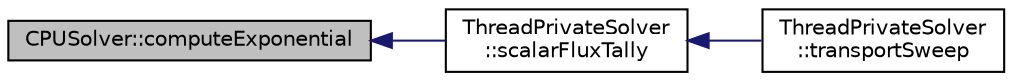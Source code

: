 digraph "CPUSolver::computeExponential"
{
  edge [fontname="Helvetica",fontsize="10",labelfontname="Helvetica",labelfontsize="10"];
  node [fontname="Helvetica",fontsize="10",shape=record];
  rankdir="LR";
  Node1 [label="CPUSolver::computeExponential",height=0.2,width=0.4,color="black", fillcolor="grey75", style="filled" fontcolor="black"];
  Node1 -> Node2 [dir="back",color="midnightblue",fontsize="10",style="solid",fontname="Helvetica"];
  Node2 [label="ThreadPrivateSolver\l::scalarFluxTally",height=0.2,width=0.4,color="black", fillcolor="white", style="filled",URL="$classThreadPrivateSolver.html#a0d9da6c56e767cb2d16759e92e0fecf1",tooltip="Computes the contribution to the FSR scalar flux from a Track segment."];
  Node2 -> Node3 [dir="back",color="midnightblue",fontsize="10",style="solid",fontname="Helvetica"];
  Node3 [label="ThreadPrivateSolver\l::transportSweep",height=0.2,width=0.4,color="black", fillcolor="white", style="filled",URL="$classThreadPrivateSolver.html#ad784c540c10f88aafe54965631c139e0",tooltip="This method performs one transport sweep of all azimuthal angles, Tracks, Track segments, polar angles and energy groups."];
}
